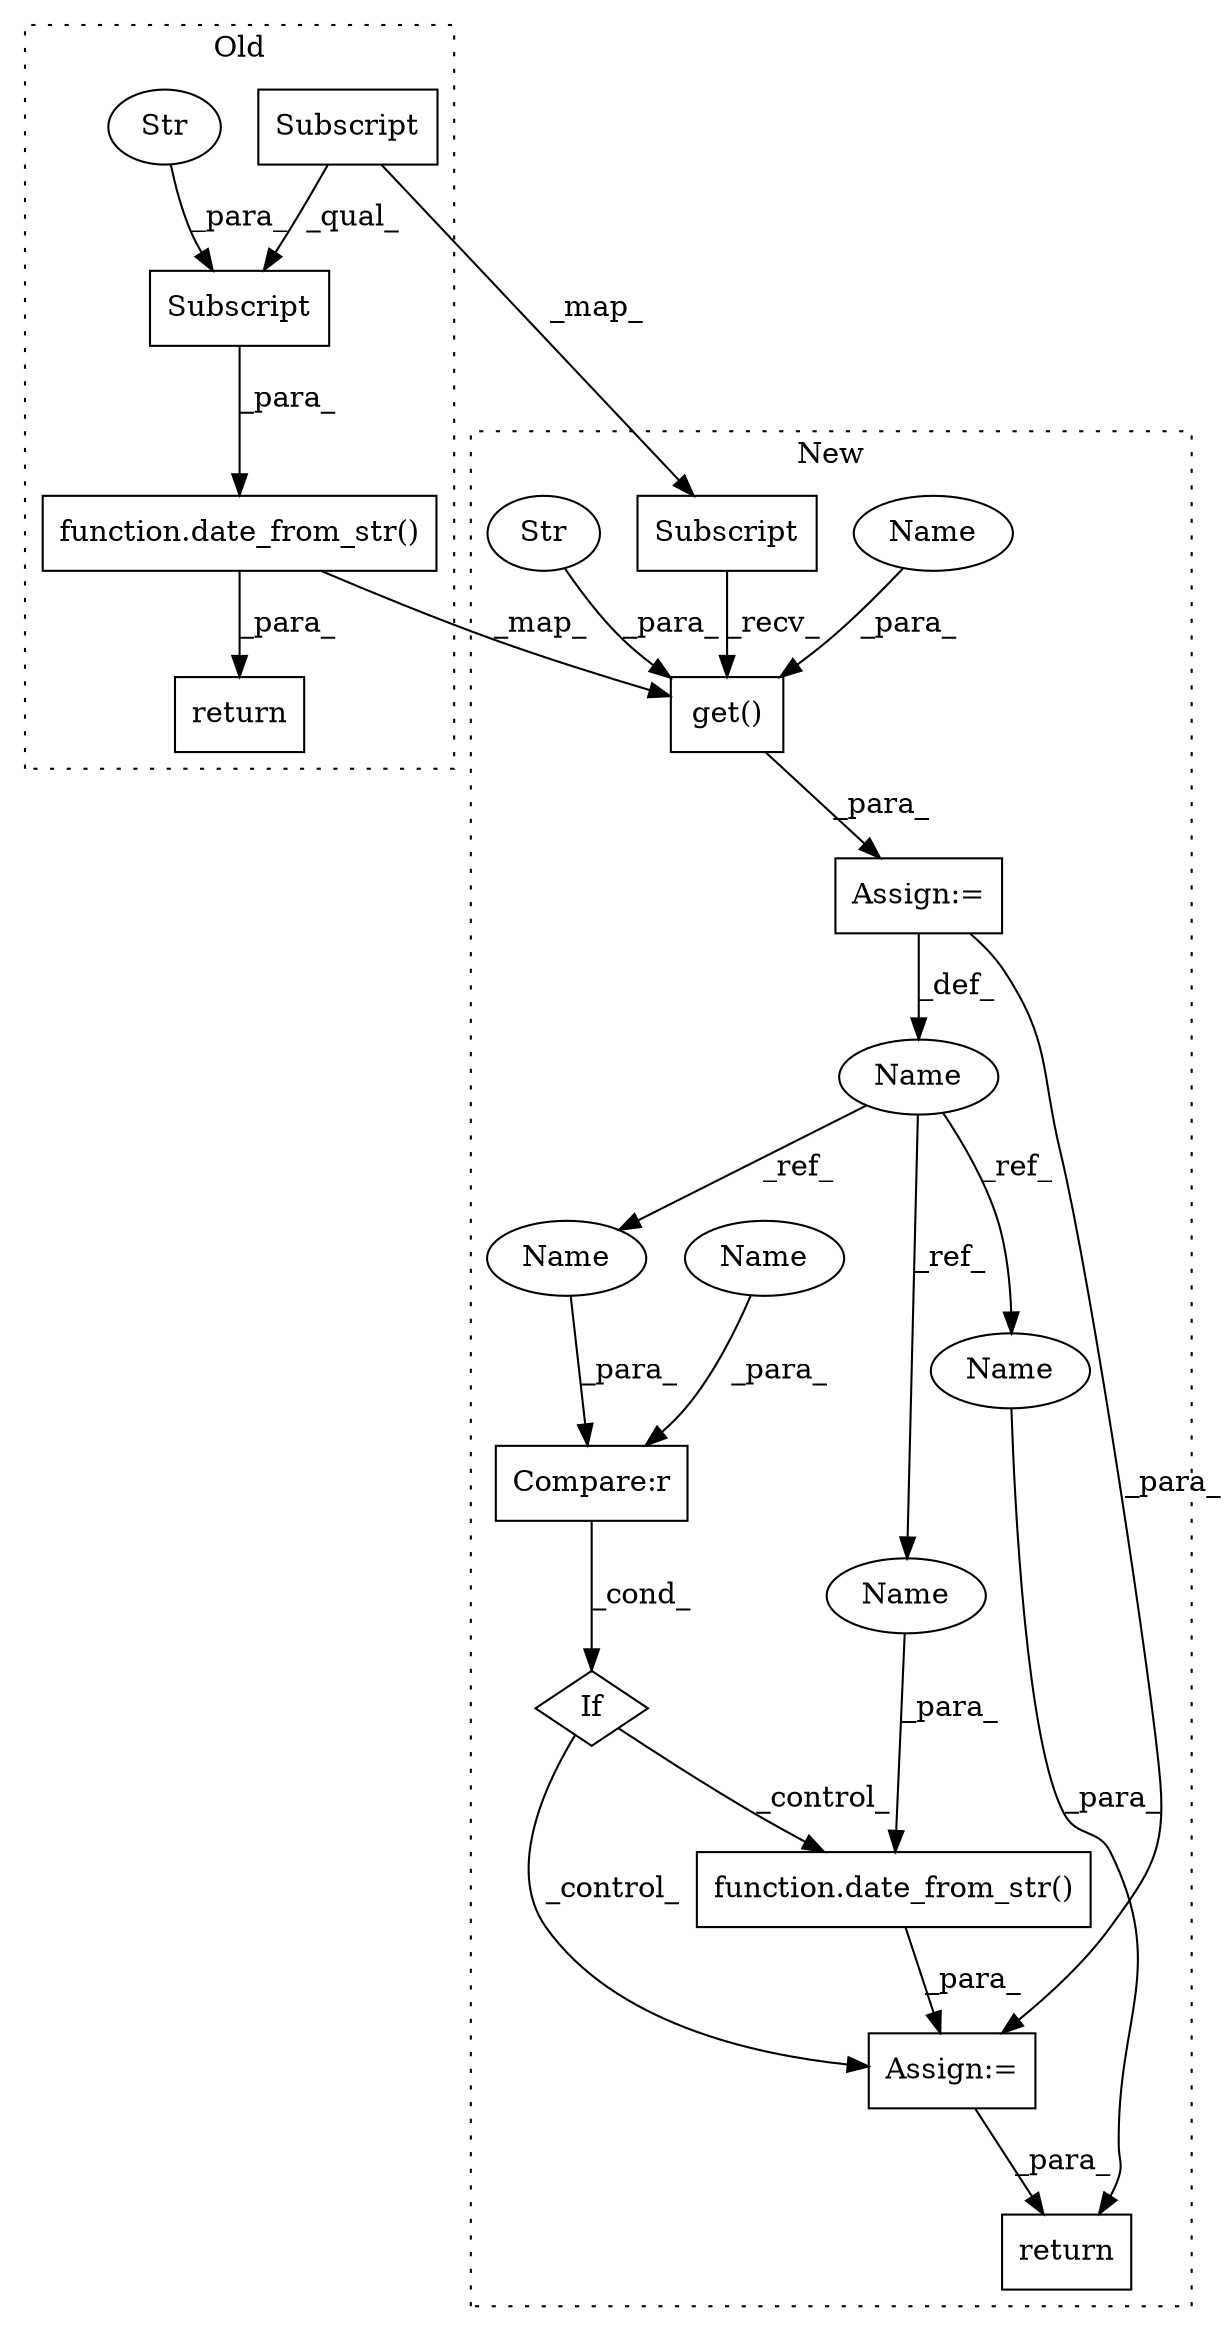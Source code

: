 digraph G {
subgraph cluster0 {
1 [label="return" a="93" s="2612" l="7" shape="box"];
10 [label="function.date_from_str()" a="75" s="2619,2663" l="14,1" shape="box"];
11 [label="Subscript" a="63" s="2633,0" l="30,0" shape="box"];
13 [label="Subscript" a="63" s="2633,0" l="21,0" shape="box"];
15 [label="Str" a="66" s="2655" l="7" shape="ellipse"];
label = "Old";
style="dotted";
}
subgraph cluster1 {
2 [label="function.date_from_str()" a="75" s="2705,2722" l="14,1" shape="box"];
3 [label="If" a="96" s="2667" l="3" shape="diamond"];
4 [label="Compare:r" a="40" s="2670" l="15" shape="box"];
5 [label="Name" a="87" s="2612" l="3" shape="ellipse"];
6 [label="Assign:=" a="68" s="2702" l="3" shape="box"];
7 [label="Assign:=" a="68" s="2615" l="3" shape="box"];
8 [label="return" a="93" s="2732" l="7" shape="box"];
9 [label="get()" a="75" s="2618,2657" l="26,1" shape="box"];
12 [label="Subscript" a="63" s="2618,0" l="21,0" shape="box"];
14 [label="Str" a="66" s="2644" l="7" shape="ellipse"];
16 [label="Name" a="87" s="2739" l="3" shape="ellipse"];
17 [label="Name" a="87" s="2670" l="3" shape="ellipse"];
18 [label="Name" a="87" s="2719" l="3" shape="ellipse"];
19 [label="Name" a="87" s="2653" l="4" shape="ellipse"];
20 [label="Name" a="87" s="2681" l="4" shape="ellipse"];
label = "New";
style="dotted";
}
2 -> 6 [label="_para_"];
3 -> 6 [label="_control_"];
3 -> 2 [label="_control_"];
4 -> 3 [label="_cond_"];
5 -> 18 [label="_ref_"];
5 -> 16 [label="_ref_"];
5 -> 17 [label="_ref_"];
6 -> 8 [label="_para_"];
7 -> 5 [label="_def_"];
7 -> 6 [label="_para_"];
9 -> 7 [label="_para_"];
10 -> 9 [label="_map_"];
10 -> 1 [label="_para_"];
11 -> 10 [label="_para_"];
12 -> 9 [label="_recv_"];
13 -> 12 [label="_map_"];
13 -> 11 [label="_qual_"];
14 -> 9 [label="_para_"];
15 -> 11 [label="_para_"];
16 -> 8 [label="_para_"];
17 -> 4 [label="_para_"];
18 -> 2 [label="_para_"];
19 -> 9 [label="_para_"];
20 -> 4 [label="_para_"];
}